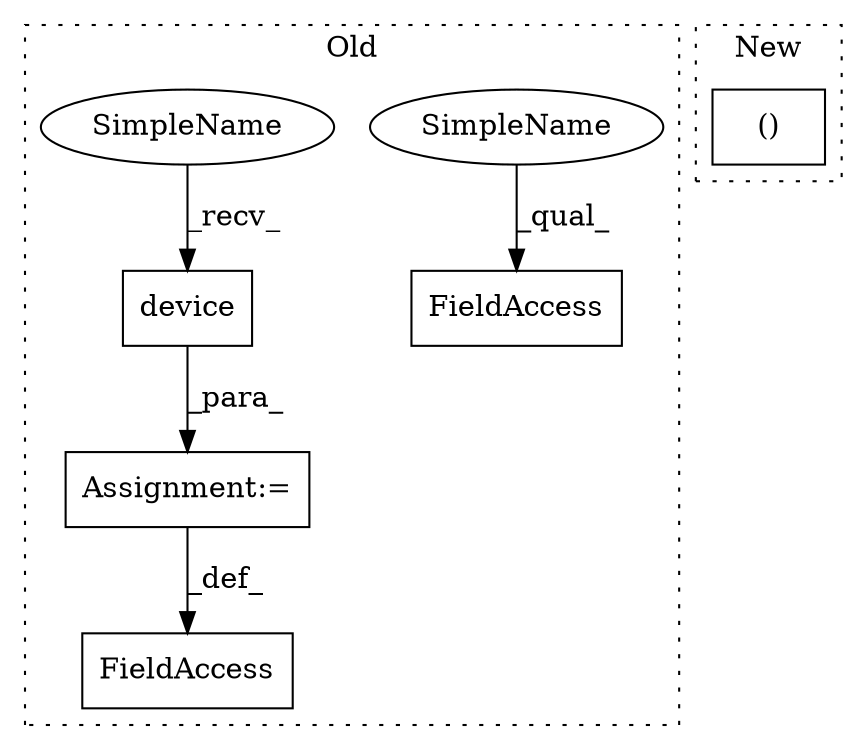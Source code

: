 digraph G {
subgraph cluster0 {
1 [label="device" a="32" s="13769,13782" l="7,1" shape="box"];
3 [label="FieldAccess" a="22" s="14313" l="10" shape="box"];
4 [label="Assignment:=" a="7" s="13795" l="1" shape="box"];
5 [label="FieldAccess" a="22" s="13791" l="4" shape="box"];
6 [label="SimpleName" a="42" s="14313" l="5" shape="ellipse"];
7 [label="SimpleName" a="42" s="13763" l="5" shape="ellipse"];
label = "Old";
style="dotted";
}
subgraph cluster1 {
2 [label="()" a="106" s="14189" l="21" shape="box"];
label = "New";
style="dotted";
}
1 -> 4 [label="_para_"];
4 -> 5 [label="_def_"];
6 -> 3 [label="_qual_"];
7 -> 1 [label="_recv_"];
}